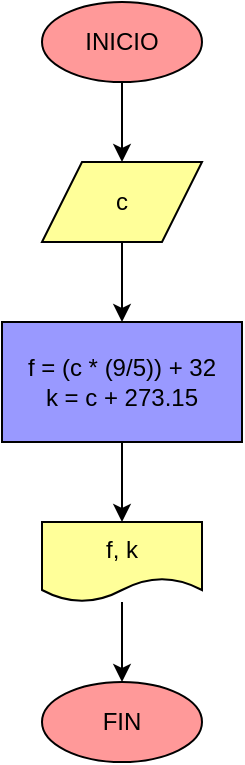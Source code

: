 <mxfile>
    <diagram id="vZEFpv7oMuLPQBkKlR6d" name="Página-1">
        <mxGraphModel dx="650" dy="516" grid="1" gridSize="10" guides="1" tooltips="1" connect="1" arrows="1" fold="1" page="1" pageScale="1" pageWidth="827" pageHeight="1169" math="0" shadow="0">
            <root>
                <mxCell id="0"/>
                <mxCell id="1" parent="0"/>
                <mxCell id="17" value="" style="edgeStyle=orthogonalEdgeStyle;html=1;strokeColor=#000000;sketch=0;fontColor=#000000;" parent="1" source="2" target="16" edge="1">
                    <mxGeometry relative="1" as="geometry"/>
                </mxCell>
                <mxCell id="2" value="INICIO" style="ellipse;whiteSpace=wrap;html=1;fillColor=#FF9999;strokeColor=#000000;sketch=0;fontColor=#000000;" parent="1" vertex="1">
                    <mxGeometry x="200" y="120" width="80" height="40" as="geometry"/>
                </mxCell>
                <mxCell id="19" value="" style="edgeStyle=orthogonalEdgeStyle;html=1;strokeColor=#000000;sketch=0;fontColor=#000000;" parent="1" source="16" target="18" edge="1">
                    <mxGeometry relative="1" as="geometry"/>
                </mxCell>
                <mxCell id="16" value="c" style="shape=parallelogram;perimeter=parallelogramPerimeter;whiteSpace=wrap;html=1;fixedSize=1;fillColor=#FFFF99;strokeColor=#000000;sketch=0;fontColor=#000000;" parent="1" vertex="1">
                    <mxGeometry x="200" y="200" width="80" height="40" as="geometry"/>
                </mxCell>
                <mxCell id="21" value="" style="edgeStyle=orthogonalEdgeStyle;html=1;strokeColor=#000000;sketch=0;fontColor=#000000;" parent="1" source="18" target="20" edge="1">
                    <mxGeometry relative="1" as="geometry"/>
                </mxCell>
                <mxCell id="18" value="&lt;div&gt;f = (c * (9/5)) + 32&lt;br&gt;&lt;/div&gt;&lt;div&gt;k = c + 273.15&lt;/div&gt;" style="whiteSpace=wrap;html=1;fillColor=#9999FF;strokeColor=#000000;sketch=0;fontColor=#000000;" parent="1" vertex="1">
                    <mxGeometry x="180" y="280" width="120" height="60" as="geometry"/>
                </mxCell>
                <mxCell id="23" value="" style="edgeStyle=orthogonalEdgeStyle;html=1;strokeColor=#000000;sketch=0;fontColor=#000000;" parent="1" source="20" target="22" edge="1">
                    <mxGeometry relative="1" as="geometry"/>
                </mxCell>
                <mxCell id="20" value="f, k" style="shape=document;whiteSpace=wrap;html=1;boundedLbl=1;fillColor=#FFFF99;strokeColor=#000000;sketch=0;fontColor=#000000;" parent="1" vertex="1">
                    <mxGeometry x="200" y="380" width="80" height="40" as="geometry"/>
                </mxCell>
                <mxCell id="22" value="FIN" style="ellipse;whiteSpace=wrap;html=1;fillColor=#FF9999;strokeColor=#000000;sketch=0;fontColor=#000000;" parent="1" vertex="1">
                    <mxGeometry x="200" y="460" width="80" height="40" as="geometry"/>
                </mxCell>
            </root>
        </mxGraphModel>
    </diagram>
</mxfile>